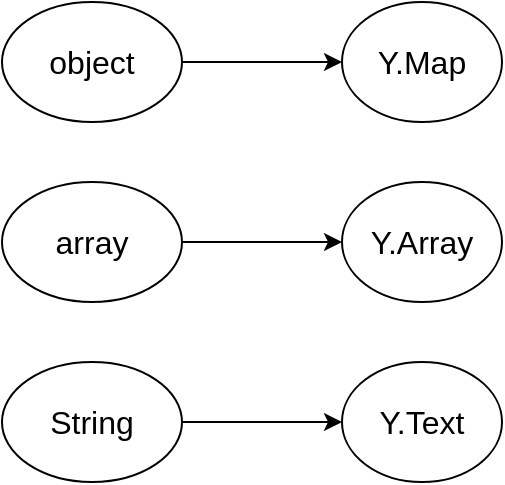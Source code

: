<mxfile version="24.0.7" type="github">
  <diagram name="第 1 页" id="3XRt2bfYMPgi3uyVRn-K">
    <mxGraphModel dx="-407" dy="-23" grid="1" gridSize="10" guides="1" tooltips="1" connect="1" arrows="1" fold="1" page="1" pageScale="1" pageWidth="827" pageHeight="1169" math="0" shadow="0">
      <root>
        <mxCell id="0" />
        <mxCell id="1" parent="0" />
        <mxCell id="MISsIKXcx951b6_VOilD-1" value="" style="edgeStyle=orthogonalEdgeStyle;rounded=0;orthogonalLoop=1;jettySize=auto;html=1;fontSize=16;" edge="1" parent="1" source="MISsIKXcx951b6_VOilD-2" target="MISsIKXcx951b6_VOilD-3">
          <mxGeometry relative="1" as="geometry" />
        </mxCell>
        <mxCell id="MISsIKXcx951b6_VOilD-2" value="object" style="ellipse;whiteSpace=wrap;html=1;fontSize=16;" vertex="1" parent="1">
          <mxGeometry x="2610" y="1200" width="90" height="60" as="geometry" />
        </mxCell>
        <mxCell id="MISsIKXcx951b6_VOilD-3" value="Y.Map" style="ellipse;whiteSpace=wrap;html=1;fontSize=16;" vertex="1" parent="1">
          <mxGeometry x="2780" y="1200" width="80" height="60" as="geometry" />
        </mxCell>
        <mxCell id="MISsIKXcx951b6_VOilD-4" value="" style="edgeStyle=orthogonalEdgeStyle;rounded=0;orthogonalLoop=1;jettySize=auto;html=1;fontSize=16;" edge="1" parent="1" source="MISsIKXcx951b6_VOilD-5" target="MISsIKXcx951b6_VOilD-6">
          <mxGeometry relative="1" as="geometry" />
        </mxCell>
        <mxCell id="MISsIKXcx951b6_VOilD-5" value="array" style="ellipse;whiteSpace=wrap;html=1;fontSize=16;" vertex="1" parent="1">
          <mxGeometry x="2610" y="1290" width="90" height="60" as="geometry" />
        </mxCell>
        <mxCell id="MISsIKXcx951b6_VOilD-6" value="Y.Array" style="ellipse;whiteSpace=wrap;html=1;fontSize=16;" vertex="1" parent="1">
          <mxGeometry x="2780" y="1290" width="80" height="60" as="geometry" />
        </mxCell>
        <mxCell id="MISsIKXcx951b6_VOilD-7" value="" style="edgeStyle=orthogonalEdgeStyle;rounded=0;orthogonalLoop=1;jettySize=auto;html=1;fontSize=16;" edge="1" parent="1" source="MISsIKXcx951b6_VOilD-8" target="MISsIKXcx951b6_VOilD-9">
          <mxGeometry relative="1" as="geometry" />
        </mxCell>
        <mxCell id="MISsIKXcx951b6_VOilD-8" value="String" style="ellipse;whiteSpace=wrap;html=1;fontSize=16;" vertex="1" parent="1">
          <mxGeometry x="2610" y="1380" width="90" height="60" as="geometry" />
        </mxCell>
        <mxCell id="MISsIKXcx951b6_VOilD-9" value="Y.Text" style="ellipse;whiteSpace=wrap;html=1;fontSize=16;" vertex="1" parent="1">
          <mxGeometry x="2780" y="1380" width="80" height="60" as="geometry" />
        </mxCell>
      </root>
    </mxGraphModel>
  </diagram>
</mxfile>
